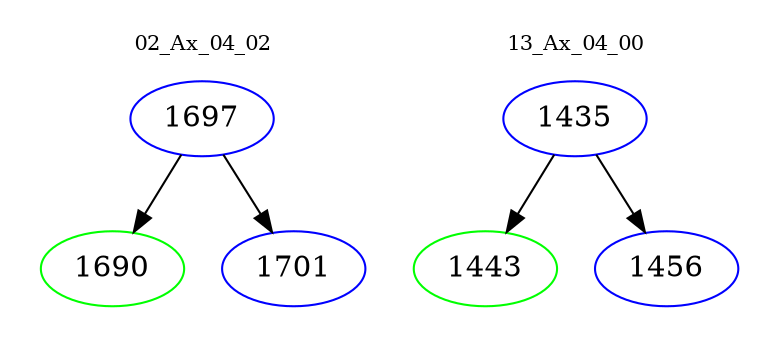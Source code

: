 digraph{
subgraph cluster_0 {
color = white
label = "02_Ax_04_02";
fontsize=10;
T0_1697 [label="1697", color="blue"]
T0_1697 -> T0_1690 [color="black"]
T0_1690 [label="1690", color="green"]
T0_1697 -> T0_1701 [color="black"]
T0_1701 [label="1701", color="blue"]
}
subgraph cluster_1 {
color = white
label = "13_Ax_04_00";
fontsize=10;
T1_1435 [label="1435", color="blue"]
T1_1435 -> T1_1443 [color="black"]
T1_1443 [label="1443", color="green"]
T1_1435 -> T1_1456 [color="black"]
T1_1456 [label="1456", color="blue"]
}
}

